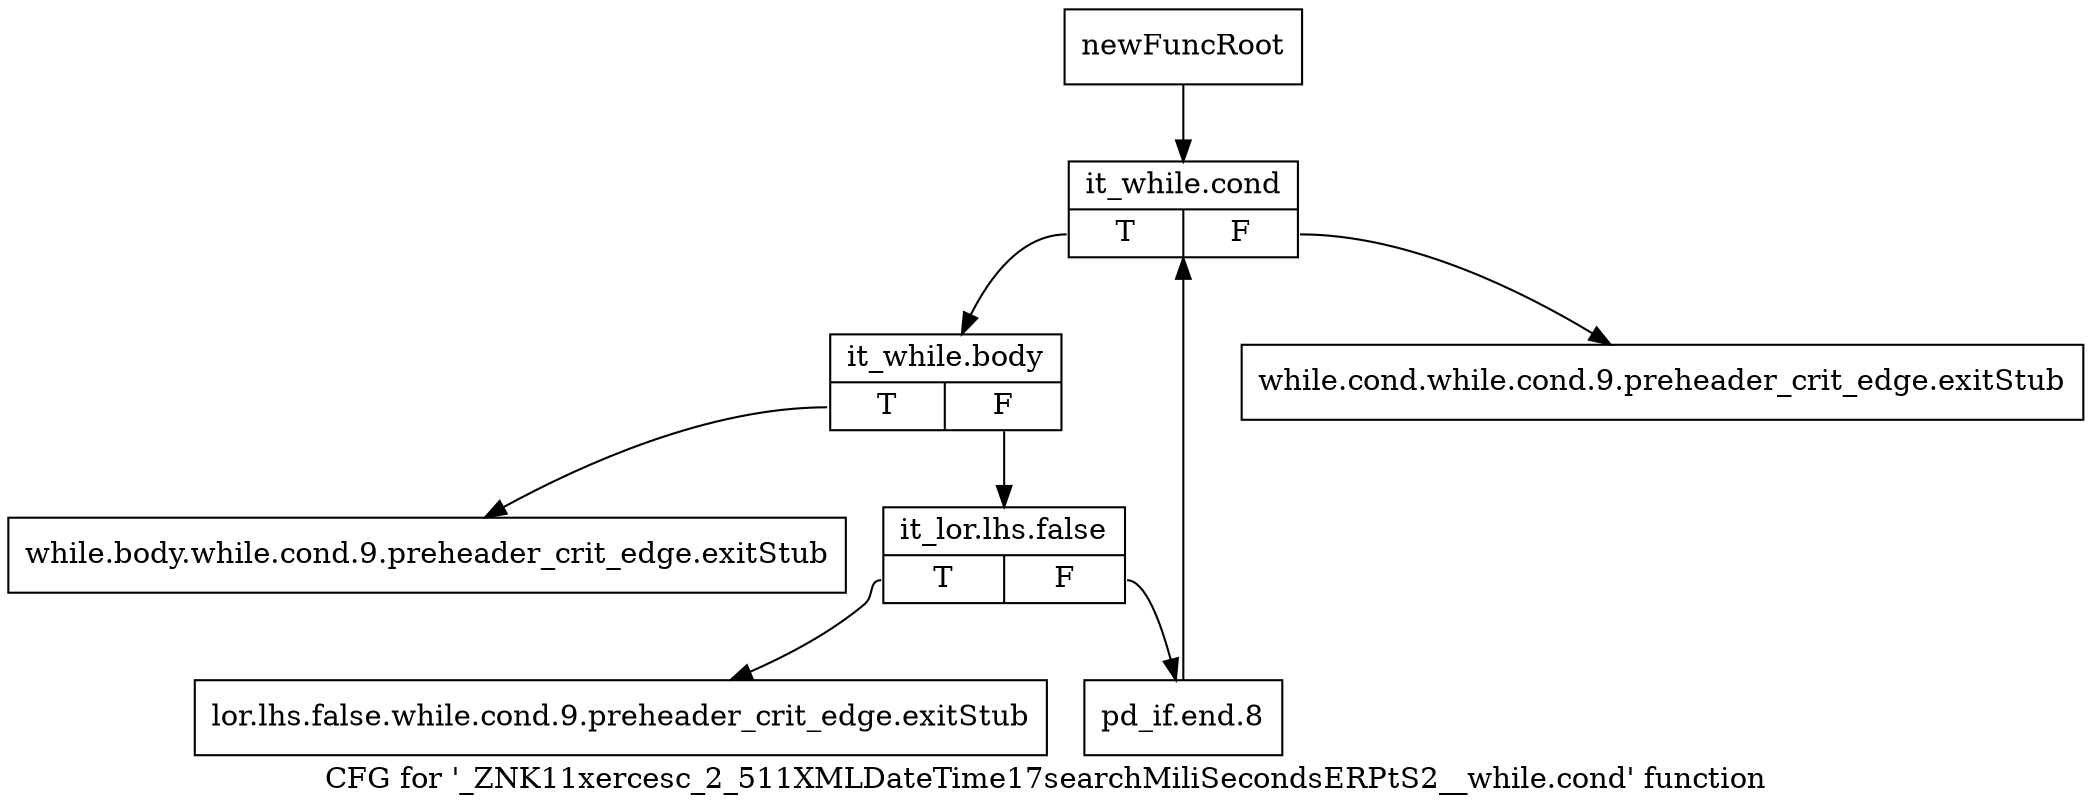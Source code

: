 digraph "CFG for '_ZNK11xercesc_2_511XMLDateTime17searchMiliSecondsERPtS2__while.cond' function" {
	label="CFG for '_ZNK11xercesc_2_511XMLDateTime17searchMiliSecondsERPtS2__while.cond' function";

	Node0x9b080f0 [shape=record,label="{newFuncRoot}"];
	Node0x9b080f0 -> Node0x9b08230;
	Node0x9b08140 [shape=record,label="{while.cond.while.cond.9.preheader_crit_edge.exitStub}"];
	Node0x9b08190 [shape=record,label="{while.body.while.cond.9.preheader_crit_edge.exitStub}"];
	Node0x9b081e0 [shape=record,label="{lor.lhs.false.while.cond.9.preheader_crit_edge.exitStub}"];
	Node0x9b08230 [shape=record,label="{it_while.cond|{<s0>T|<s1>F}}"];
	Node0x9b08230:s0 -> Node0x9b08280;
	Node0x9b08230:s1 -> Node0x9b08140;
	Node0x9b08280 [shape=record,label="{it_while.body|{<s0>T|<s1>F}}"];
	Node0x9b08280:s0 -> Node0x9b08190;
	Node0x9b08280:s1 -> Node0x9b082d0;
	Node0x9b082d0 [shape=record,label="{it_lor.lhs.false|{<s0>T|<s1>F}}"];
	Node0x9b082d0:s0 -> Node0x9b081e0;
	Node0x9b082d0:s1 -> Node0x9b08320;
	Node0x9b08320 [shape=record,label="{pd_if.end.8}"];
	Node0x9b08320 -> Node0x9b08230;
}
